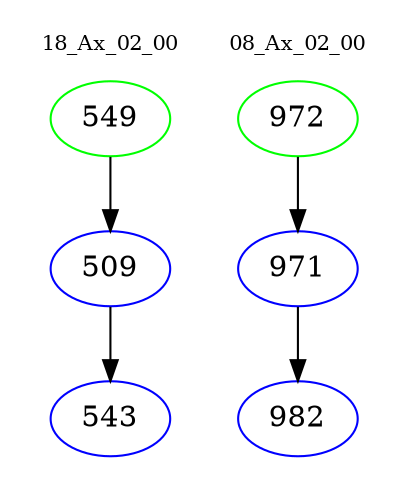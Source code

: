 digraph{
subgraph cluster_0 {
color = white
label = "18_Ax_02_00";
fontsize=10;
T0_549 [label="549", color="green"]
T0_549 -> T0_509 [color="black"]
T0_509 [label="509", color="blue"]
T0_509 -> T0_543 [color="black"]
T0_543 [label="543", color="blue"]
}
subgraph cluster_1 {
color = white
label = "08_Ax_02_00";
fontsize=10;
T1_972 [label="972", color="green"]
T1_972 -> T1_971 [color="black"]
T1_971 [label="971", color="blue"]
T1_971 -> T1_982 [color="black"]
T1_982 [label="982", color="blue"]
}
}
